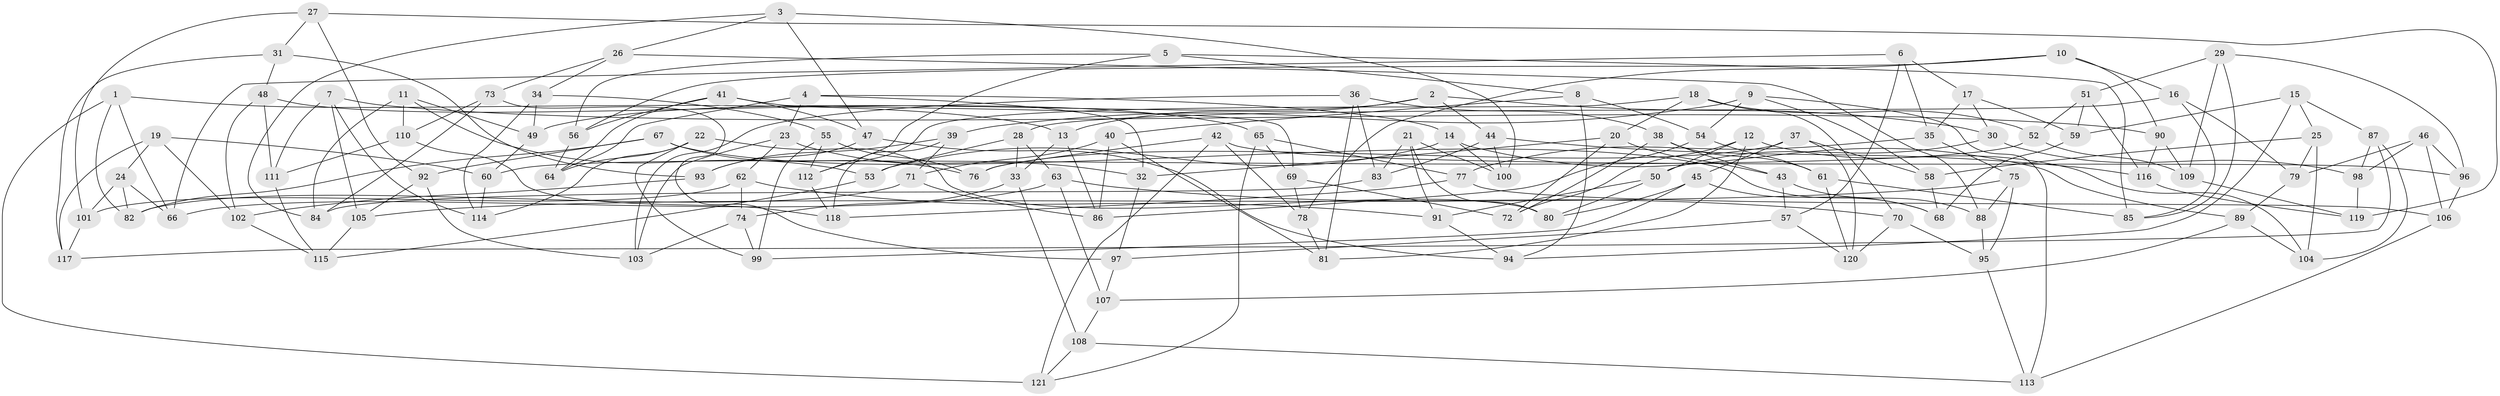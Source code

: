 // Generated by graph-tools (version 1.1) at 2025/38/03/09/25 02:38:00]
// undirected, 121 vertices, 242 edges
graph export_dot {
graph [start="1"]
  node [color=gray90,style=filled];
  1;
  2;
  3;
  4;
  5;
  6;
  7;
  8;
  9;
  10;
  11;
  12;
  13;
  14;
  15;
  16;
  17;
  18;
  19;
  20;
  21;
  22;
  23;
  24;
  25;
  26;
  27;
  28;
  29;
  30;
  31;
  32;
  33;
  34;
  35;
  36;
  37;
  38;
  39;
  40;
  41;
  42;
  43;
  44;
  45;
  46;
  47;
  48;
  49;
  50;
  51;
  52;
  53;
  54;
  55;
  56;
  57;
  58;
  59;
  60;
  61;
  62;
  63;
  64;
  65;
  66;
  67;
  68;
  69;
  70;
  71;
  72;
  73;
  74;
  75;
  76;
  77;
  78;
  79;
  80;
  81;
  82;
  83;
  84;
  85;
  86;
  87;
  88;
  89;
  90;
  91;
  92;
  93;
  94;
  95;
  96;
  97;
  98;
  99;
  100;
  101;
  102;
  103;
  104;
  105;
  106;
  107;
  108;
  109;
  110;
  111;
  112;
  113;
  114;
  115;
  116;
  117;
  118;
  119;
  120;
  121;
  1 -- 66;
  1 -- 13;
  1 -- 121;
  1 -- 82;
  2 -- 49;
  2 -- 13;
  2 -- 44;
  2 -- 30;
  3 -- 100;
  3 -- 84;
  3 -- 47;
  3 -- 26;
  4 -- 14;
  4 -- 23;
  4 -- 32;
  4 -- 64;
  5 -- 112;
  5 -- 85;
  5 -- 56;
  5 -- 8;
  6 -- 66;
  6 -- 17;
  6 -- 35;
  6 -- 57;
  7 -- 114;
  7 -- 90;
  7 -- 105;
  7 -- 111;
  8 -- 40;
  8 -- 94;
  8 -- 54;
  9 -- 58;
  9 -- 54;
  9 -- 113;
  9 -- 39;
  10 -- 56;
  10 -- 78;
  10 -- 90;
  10 -- 16;
  11 -- 84;
  11 -- 53;
  11 -- 49;
  11 -- 110;
  12 -- 81;
  12 -- 50;
  12 -- 72;
  12 -- 104;
  13 -- 33;
  13 -- 86;
  14 -- 53;
  14 -- 100;
  14 -- 89;
  15 -- 59;
  15 -- 25;
  15 -- 94;
  15 -- 87;
  16 -- 85;
  16 -- 28;
  16 -- 79;
  17 -- 59;
  17 -- 35;
  17 -- 30;
  18 -- 70;
  18 -- 52;
  18 -- 112;
  18 -- 20;
  19 -- 102;
  19 -- 24;
  19 -- 60;
  19 -- 117;
  20 -- 72;
  20 -- 32;
  20 -- 43;
  21 -- 83;
  21 -- 100;
  21 -- 80;
  21 -- 91;
  22 -- 64;
  22 -- 114;
  22 -- 80;
  22 -- 99;
  23 -- 62;
  23 -- 103;
  23 -- 32;
  24 -- 101;
  24 -- 66;
  24 -- 82;
  25 -- 58;
  25 -- 104;
  25 -- 79;
  26 -- 73;
  26 -- 34;
  26 -- 88;
  27 -- 92;
  27 -- 31;
  27 -- 119;
  27 -- 101;
  28 -- 33;
  28 -- 53;
  28 -- 63;
  29 -- 85;
  29 -- 109;
  29 -- 51;
  29 -- 96;
  30 -- 50;
  30 -- 98;
  31 -- 93;
  31 -- 117;
  31 -- 48;
  32 -- 97;
  33 -- 108;
  33 -- 74;
  34 -- 49;
  34 -- 55;
  34 -- 114;
  35 -- 77;
  35 -- 75;
  36 -- 81;
  36 -- 83;
  36 -- 38;
  36 -- 103;
  37 -- 58;
  37 -- 45;
  37 -- 76;
  37 -- 120;
  38 -- 61;
  38 -- 43;
  38 -- 72;
  39 -- 118;
  39 -- 71;
  39 -- 93;
  40 -- 81;
  40 -- 86;
  40 -- 71;
  41 -- 56;
  41 -- 47;
  41 -- 69;
  41 -- 64;
  42 -- 121;
  42 -- 76;
  42 -- 78;
  42 -- 96;
  43 -- 88;
  43 -- 57;
  44 -- 116;
  44 -- 100;
  44 -- 83;
  45 -- 80;
  45 -- 68;
  45 -- 99;
  46 -- 96;
  46 -- 106;
  46 -- 98;
  46 -- 79;
  47 -- 93;
  47 -- 94;
  48 -- 111;
  48 -- 65;
  48 -- 102;
  49 -- 60;
  50 -- 91;
  50 -- 80;
  51 -- 116;
  51 -- 52;
  51 -- 59;
  52 -- 60;
  52 -- 109;
  53 -- 115;
  54 -- 61;
  54 -- 86;
  55 -- 112;
  55 -- 99;
  55 -- 76;
  56 -- 64;
  57 -- 120;
  57 -- 97;
  58 -- 68;
  59 -- 68;
  60 -- 114;
  61 -- 120;
  61 -- 85;
  62 -- 101;
  62 -- 74;
  62 -- 91;
  63 -- 70;
  63 -- 107;
  63 -- 66;
  65 -- 69;
  65 -- 121;
  65 -- 77;
  67 -- 76;
  67 -- 68;
  67 -- 92;
  67 -- 82;
  69 -- 78;
  69 -- 72;
  70 -- 120;
  70 -- 95;
  71 -- 82;
  71 -- 86;
  73 -- 110;
  73 -- 97;
  73 -- 84;
  74 -- 99;
  74 -- 103;
  75 -- 105;
  75 -- 95;
  75 -- 88;
  77 -- 118;
  77 -- 106;
  78 -- 81;
  79 -- 89;
  83 -- 84;
  87 -- 117;
  87 -- 98;
  87 -- 104;
  88 -- 95;
  89 -- 104;
  89 -- 107;
  90 -- 109;
  90 -- 116;
  91 -- 94;
  92 -- 103;
  92 -- 105;
  93 -- 102;
  95 -- 113;
  96 -- 106;
  97 -- 107;
  98 -- 119;
  101 -- 117;
  102 -- 115;
  105 -- 115;
  106 -- 113;
  107 -- 108;
  108 -- 113;
  108 -- 121;
  109 -- 119;
  110 -- 111;
  110 -- 118;
  111 -- 115;
  112 -- 118;
  116 -- 119;
}
